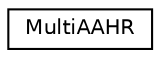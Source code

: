 digraph "Graphical Class Hierarchy"
{
 // LATEX_PDF_SIZE
  edge [fontname="Helvetica",fontsize="10",labelfontname="Helvetica",labelfontsize="10"];
  node [fontname="Helvetica",fontsize="10",shape=record];
  rankdir="LR";
  Node0 [label="MultiAAHR",height=0.2,width=0.4,color="black", fillcolor="white", style="filled",URL="$classMultiAAHR.html",tooltip=" "];
}
